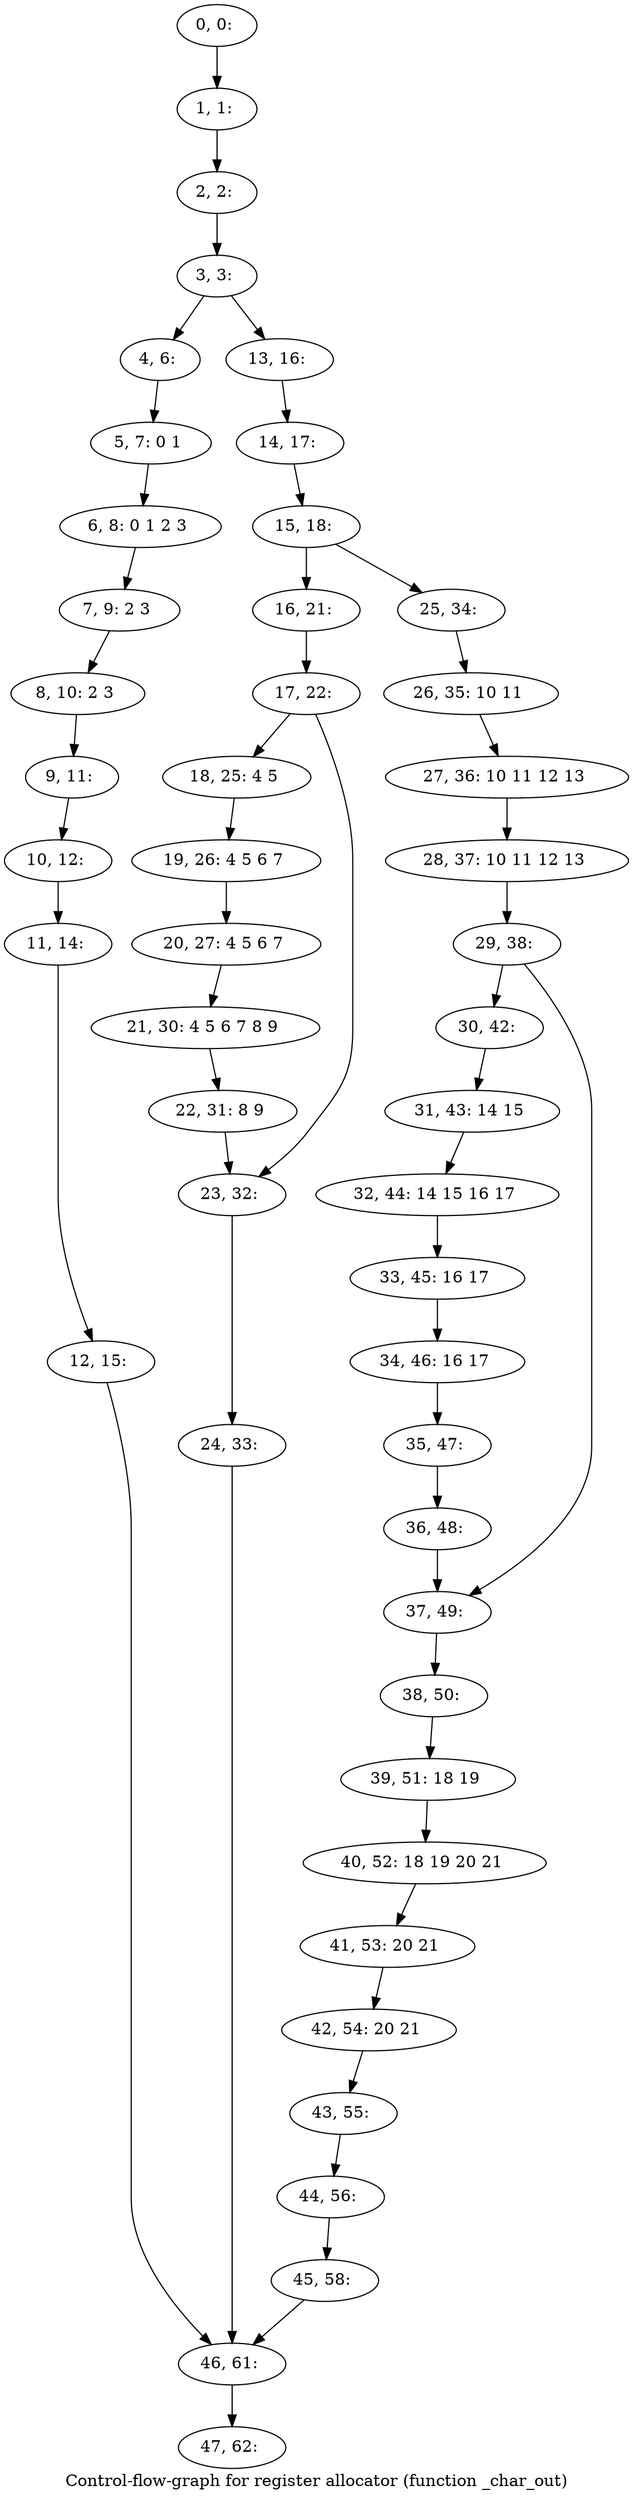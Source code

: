 digraph G {
graph [label="Control-flow-graph for register allocator (function _char_out)"]
0[label="0, 0: "];
1[label="1, 1: "];
2[label="2, 2: "];
3[label="3, 3: "];
4[label="4, 6: "];
5[label="5, 7: 0 1 "];
6[label="6, 8: 0 1 2 3 "];
7[label="7, 9: 2 3 "];
8[label="8, 10: 2 3 "];
9[label="9, 11: "];
10[label="10, 12: "];
11[label="11, 14: "];
12[label="12, 15: "];
13[label="13, 16: "];
14[label="14, 17: "];
15[label="15, 18: "];
16[label="16, 21: "];
17[label="17, 22: "];
18[label="18, 25: 4 5 "];
19[label="19, 26: 4 5 6 7 "];
20[label="20, 27: 4 5 6 7 "];
21[label="21, 30: 4 5 6 7 8 9 "];
22[label="22, 31: 8 9 "];
23[label="23, 32: "];
24[label="24, 33: "];
25[label="25, 34: "];
26[label="26, 35: 10 11 "];
27[label="27, 36: 10 11 12 13 "];
28[label="28, 37: 10 11 12 13 "];
29[label="29, 38: "];
30[label="30, 42: "];
31[label="31, 43: 14 15 "];
32[label="32, 44: 14 15 16 17 "];
33[label="33, 45: 16 17 "];
34[label="34, 46: 16 17 "];
35[label="35, 47: "];
36[label="36, 48: "];
37[label="37, 49: "];
38[label="38, 50: "];
39[label="39, 51: 18 19 "];
40[label="40, 52: 18 19 20 21 "];
41[label="41, 53: 20 21 "];
42[label="42, 54: 20 21 "];
43[label="43, 55: "];
44[label="44, 56: "];
45[label="45, 58: "];
46[label="46, 61: "];
47[label="47, 62: "];
0->1 ;
1->2 ;
2->3 ;
3->4 ;
3->13 ;
4->5 ;
5->6 ;
6->7 ;
7->8 ;
8->9 ;
9->10 ;
10->11 ;
11->12 ;
12->46 ;
13->14 ;
14->15 ;
15->16 ;
15->25 ;
16->17 ;
17->18 ;
17->23 ;
18->19 ;
19->20 ;
20->21 ;
21->22 ;
22->23 ;
23->24 ;
24->46 ;
25->26 ;
26->27 ;
27->28 ;
28->29 ;
29->30 ;
29->37 ;
30->31 ;
31->32 ;
32->33 ;
33->34 ;
34->35 ;
35->36 ;
36->37 ;
37->38 ;
38->39 ;
39->40 ;
40->41 ;
41->42 ;
42->43 ;
43->44 ;
44->45 ;
45->46 ;
46->47 ;
}
